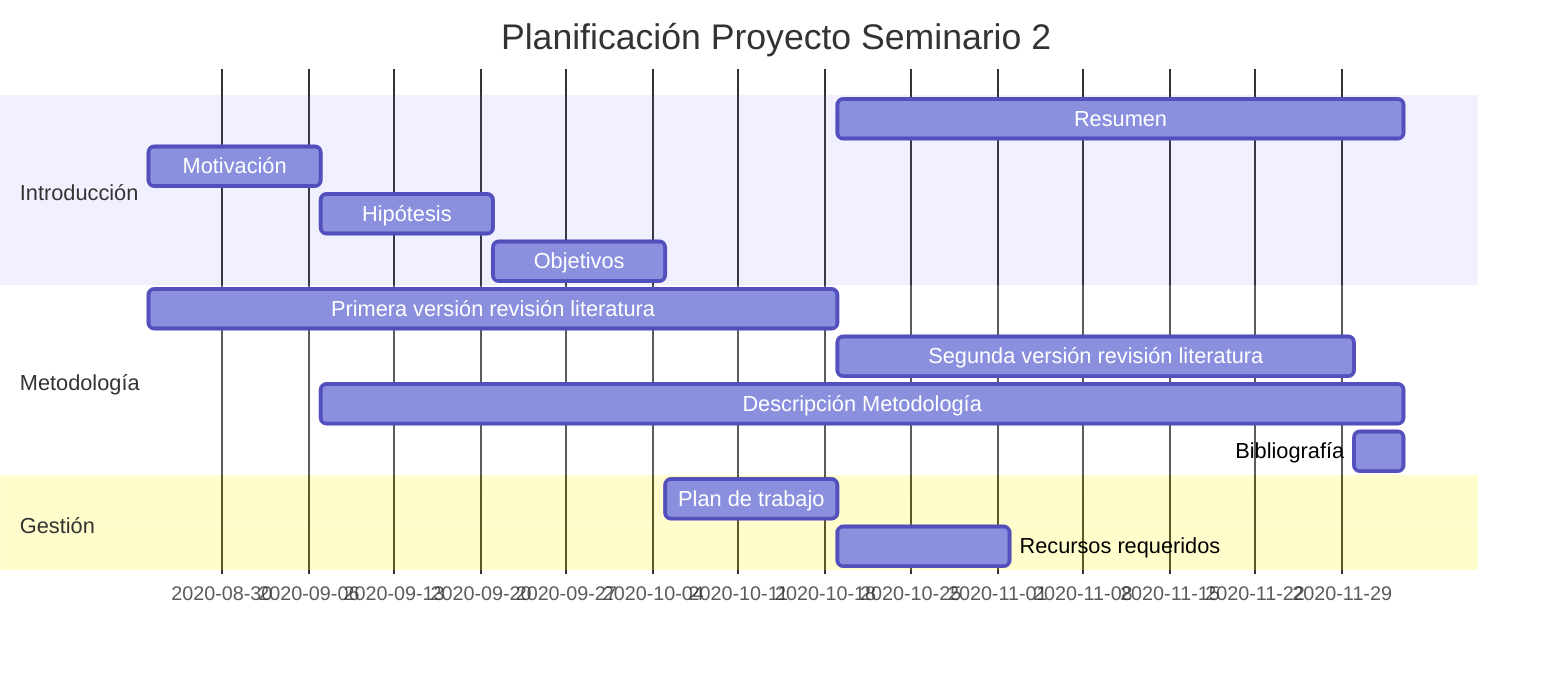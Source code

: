 gantt
title Planificación Proyecto Seminario 2
dateFormat  DD-MM-YYYY
section Introducción
Resumen             :a1, after a9, 04-12-2020
Motivación          :a2, 24-08-2020, 2w
Hipótesis           :a3, after a2, 2w
Objetivos           :a4, after a3, 2w
section Metodología
Primera versión revisión literatura          :a5, 24-08-2020  , 8w
Segunda versión revisión literatura          :a6, after a5  , 6w
Descripción Metodología      :a7, after a2  , 04-12-2020
Bibliografía                 :a8, 30-11-2020  , 04-12-2020
section Gestión
Plan de trabajo              :a9, after a4  , 2w
Recursos requeridos          :a10, after a9  , 2w